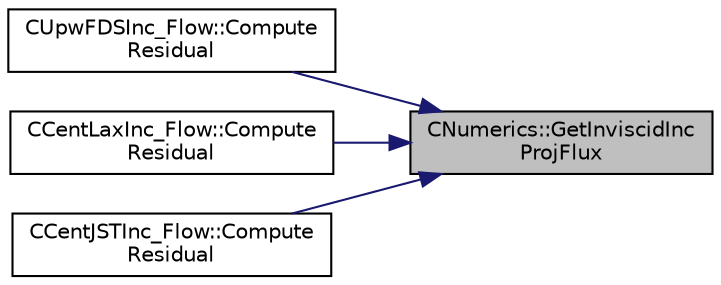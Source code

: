 digraph "CNumerics::GetInviscidIncProjFlux"
{
 // LATEX_PDF_SIZE
  edge [fontname="Helvetica",fontsize="10",labelfontname="Helvetica",labelfontsize="10"];
  node [fontname="Helvetica",fontsize="10",shape=record];
  rankdir="RL";
  Node1 [label="CNumerics::GetInviscidInc\lProjFlux",height=0.2,width=0.4,color="black", fillcolor="grey75", style="filled", fontcolor="black",tooltip="Compute the projected inviscid flux vector for incompresible simulations."];
  Node1 -> Node2 [dir="back",color="midnightblue",fontsize="10",style="solid",fontname="Helvetica"];
  Node2 [label="CUpwFDSInc_Flow::Compute\lResidual",height=0.2,width=0.4,color="black", fillcolor="white", style="filled",URL="$classCUpwFDSInc__Flow.html#a8a4008e3d32194e82e74e3607af0deea",tooltip="Compute the upwind flux between two nodes i and j."];
  Node1 -> Node3 [dir="back",color="midnightblue",fontsize="10",style="solid",fontname="Helvetica"];
  Node3 [label="CCentLaxInc_Flow::Compute\lResidual",height=0.2,width=0.4,color="black", fillcolor="white", style="filled",URL="$classCCentLaxInc__Flow.html#a23d4e7b6d7565e6eaf009ec62d917de0",tooltip="Compute the flow residual using a Lax method."];
  Node1 -> Node4 [dir="back",color="midnightblue",fontsize="10",style="solid",fontname="Helvetica"];
  Node4 [label="CCentJSTInc_Flow::Compute\lResidual",height=0.2,width=0.4,color="black", fillcolor="white", style="filled",URL="$classCCentJSTInc__Flow.html#a3d263c145642c39c505103d21304bd99",tooltip="Compute the flow residual using a JST method."];
}

